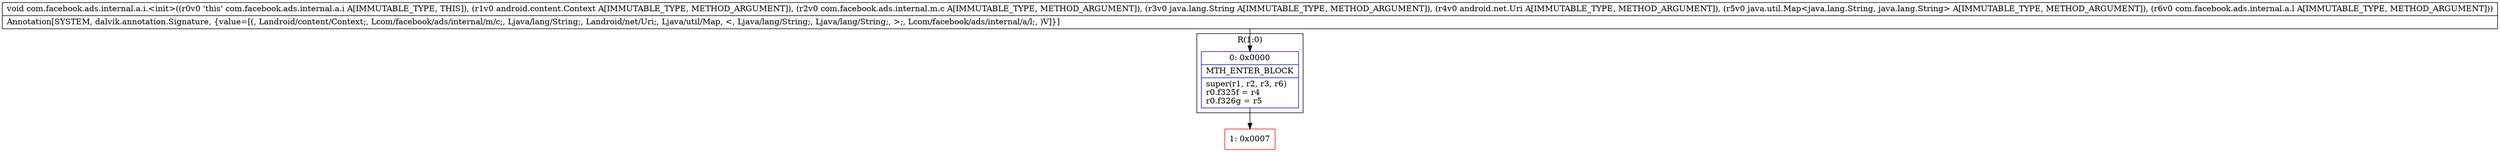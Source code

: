digraph "CFG forcom.facebook.ads.internal.a.i.\<init\>(Landroid\/content\/Context;Lcom\/facebook\/ads\/internal\/m\/c;Ljava\/lang\/String;Landroid\/net\/Uri;Ljava\/util\/Map;Lcom\/facebook\/ads\/internal\/a\/l;)V" {
subgraph cluster_Region_1010394056 {
label = "R(1:0)";
node [shape=record,color=blue];
Node_0 [shape=record,label="{0\:\ 0x0000|MTH_ENTER_BLOCK\l|super(r1, r2, r3, r6)\lr0.f325f = r4\lr0.f326g = r5\l}"];
}
Node_1 [shape=record,color=red,label="{1\:\ 0x0007}"];
MethodNode[shape=record,label="{void com.facebook.ads.internal.a.i.\<init\>((r0v0 'this' com.facebook.ads.internal.a.i A[IMMUTABLE_TYPE, THIS]), (r1v0 android.content.Context A[IMMUTABLE_TYPE, METHOD_ARGUMENT]), (r2v0 com.facebook.ads.internal.m.c A[IMMUTABLE_TYPE, METHOD_ARGUMENT]), (r3v0 java.lang.String A[IMMUTABLE_TYPE, METHOD_ARGUMENT]), (r4v0 android.net.Uri A[IMMUTABLE_TYPE, METHOD_ARGUMENT]), (r5v0 java.util.Map\<java.lang.String, java.lang.String\> A[IMMUTABLE_TYPE, METHOD_ARGUMENT]), (r6v0 com.facebook.ads.internal.a.l A[IMMUTABLE_TYPE, METHOD_ARGUMENT]))  | Annotation[SYSTEM, dalvik.annotation.Signature, \{value=[(, Landroid\/content\/Context;, Lcom\/facebook\/ads\/internal\/m\/c;, Ljava\/lang\/String;, Landroid\/net\/Uri;, Ljava\/util\/Map, \<, Ljava\/lang\/String;, Ljava\/lang\/String;, \>;, Lcom\/facebook\/ads\/internal\/a\/l;, )V]\}]\l}"];
MethodNode -> Node_0;
Node_0 -> Node_1;
}

